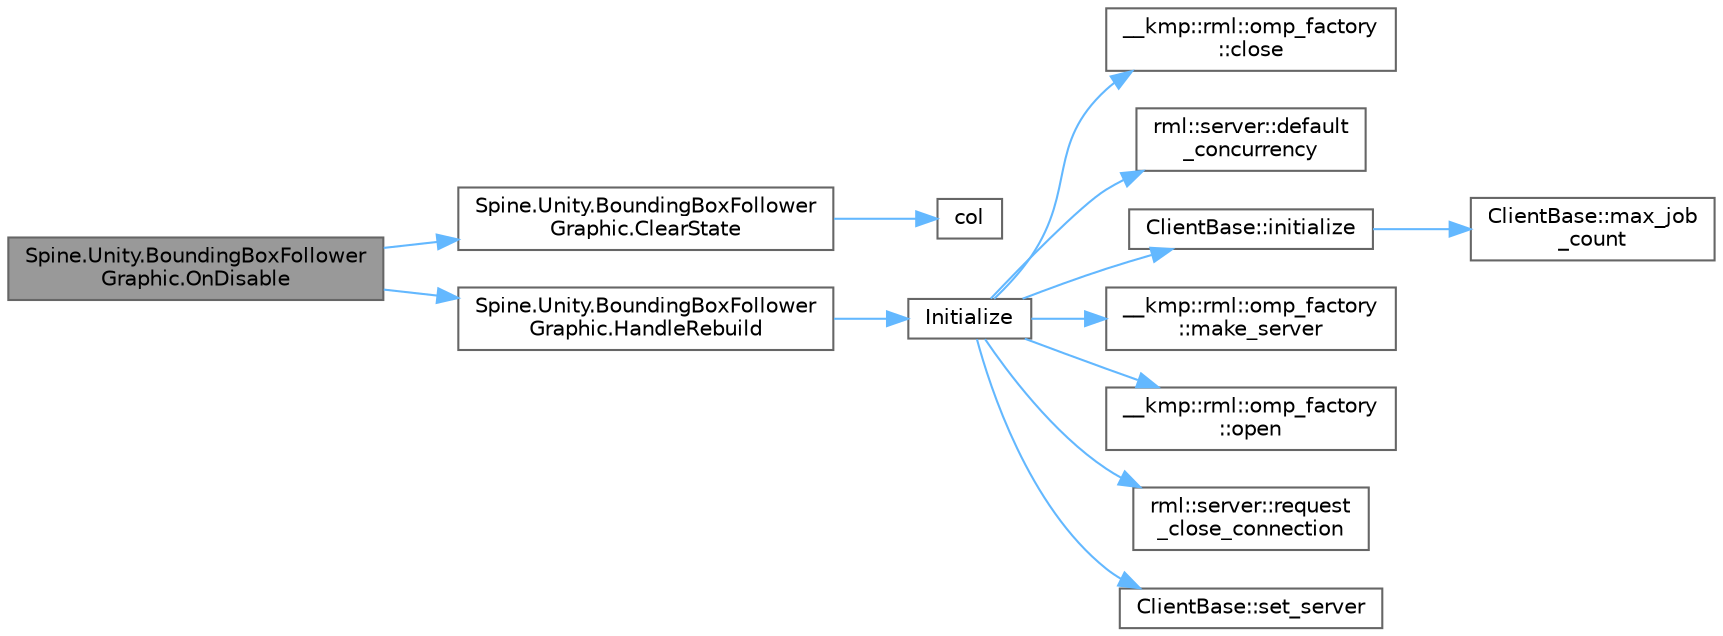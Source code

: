 digraph "Spine.Unity.BoundingBoxFollowerGraphic.OnDisable"
{
 // LATEX_PDF_SIZE
  bgcolor="transparent";
  edge [fontname=Helvetica,fontsize=10,labelfontname=Helvetica,labelfontsize=10];
  node [fontname=Helvetica,fontsize=10,shape=box,height=0.2,width=0.4];
  rankdir="LR";
  Node1 [id="Node000001",label="Spine.Unity.BoundingBoxFollower\lGraphic.OnDisable",height=0.2,width=0.4,color="gray40", fillcolor="grey60", style="filled", fontcolor="black",tooltip=" "];
  Node1 -> Node2 [id="edge13_Node000001_Node000002",color="steelblue1",style="solid",tooltip=" "];
  Node2 [id="Node000002",label="Spine.Unity.BoundingBoxFollower\lGraphic.ClearState",height=0.2,width=0.4,color="grey40", fillcolor="white", style="filled",URL="$class_spine_1_1_unity_1_1_bounding_box_follower_graphic.html#aaaa1c2ab84443e8c6970230a245a7950",tooltip=" "];
  Node2 -> Node3 [id="edge14_Node000002_Node000003",color="steelblue1",style="solid",tooltip=" "];
  Node3 [id="Node000003",label="col",height=0.2,width=0.4,color="grey40", fillcolor="white", style="filled",URL="$_matrix_base__col_8cpp.html#aa168d9544aa6d49fce0cbfc0bec849b0",tooltip=" "];
  Node1 -> Node4 [id="edge15_Node000001_Node000004",color="steelblue1",style="solid",tooltip=" "];
  Node4 [id="Node000004",label="Spine.Unity.BoundingBoxFollower\lGraphic.HandleRebuild",height=0.2,width=0.4,color="grey40", fillcolor="white", style="filled",URL="$class_spine_1_1_unity_1_1_bounding_box_follower_graphic.html#a6461e552a0ac82dcf69f41dbb562635b",tooltip=" "];
  Node4 -> Node5 [id="edge16_Node000004_Node000005",color="steelblue1",style="solid",tooltip=" "];
  Node5 [id="Node000005",label="Initialize",height=0.2,width=0.4,color="grey40", fillcolor="white", style="filled",URL="$test__rml__tbb_8cpp.html#a98b1050f09da390896f964fb7a892391",tooltip=" "];
  Node5 -> Node6 [id="edge17_Node000005_Node000006",color="steelblue1",style="solid",tooltip=" "];
  Node6 [id="Node000006",label="__kmp::rml::omp_factory\l::close",height=0.2,width=0.4,color="grey40", fillcolor="white", style="filled",URL="$class____kmp_1_1rml_1_1omp__factory.html#ac5cd7885c15546edcbbbfe05dd14c283",tooltip="Close factory."];
  Node5 -> Node7 [id="edge18_Node000005_Node000007",color="steelblue1",style="solid",tooltip=" "];
  Node7 [id="Node000007",label="rml::server::default\l_concurrency",height=0.2,width=0.4,color="grey40", fillcolor="white", style="filled",URL="$classrml_1_1server.html#ab724107e297226ef26538315091a50b1",tooltip="Default level of concurrency for which RML strives when there are no non-RML threads running."];
  Node5 -> Node8 [id="edge19_Node000005_Node000008",color="steelblue1",style="solid",tooltip=" "];
  Node8 [id="Node000008",label="ClientBase::initialize",height=0.2,width=0.4,color="grey40", fillcolor="white", style="filled",URL="$class_client_base.html#aef944515ea6728b68d51cf13dd69666d",tooltip=" "];
  Node8 -> Node9 [id="edge20_Node000008_Node000009",color="steelblue1",style="solid",tooltip=" "];
  Node9 [id="Node000009",label="ClientBase::max_job\l_count",height=0.2,width=0.4,color="grey40", fillcolor="white", style="filled",URL="$class_client_base.html#a628fdec27acc07826e62372eb4de8dab",tooltip=" "];
  Node5 -> Node10 [id="edge21_Node000005_Node000010",color="steelblue1",style="solid",tooltip=" "];
  Node10 [id="Node000010",label="__kmp::rml::omp_factory\l::make_server",height=0.2,width=0.4,color="grey40", fillcolor="white", style="filled",URL="$class____kmp_1_1rml_1_1omp__factory.html#a68dfe871a7ea8da28614e4d1f8b7f0aa",tooltip="Factory method to be called by client to create a server object."];
  Node5 -> Node11 [id="edge22_Node000005_Node000011",color="steelblue1",style="solid",tooltip=" "];
  Node11 [id="Node000011",label="__kmp::rml::omp_factory\l::open",height=0.2,width=0.4,color="grey40", fillcolor="white", style="filled",URL="$class____kmp_1_1rml_1_1omp__factory.html#ae212dc899bfc62e9bf23ad0f99bf0024",tooltip="Open factory."];
  Node5 -> Node12 [id="edge23_Node000005_Node000012",color="steelblue1",style="solid",tooltip=" "];
  Node12 [id="Node000012",label="rml::server::request\l_close_connection",height=0.2,width=0.4,color="grey40", fillcolor="white", style="filled",URL="$classrml_1_1server.html#a3119d8d6c2d17932610653f6fda4f87a",tooltip="Request that connection to server be closed."];
  Node5 -> Node13 [id="edge24_Node000005_Node000013",color="steelblue1",style="solid",tooltip=" "];
  Node13 [id="Node000013",label="ClientBase::set_server",height=0.2,width=0.4,color="grey40", fillcolor="white", style="filled",URL="$class_client_base.html#a5eff33ac6ad0b9f068a60b5668a6176e",tooltip=" "];
}
